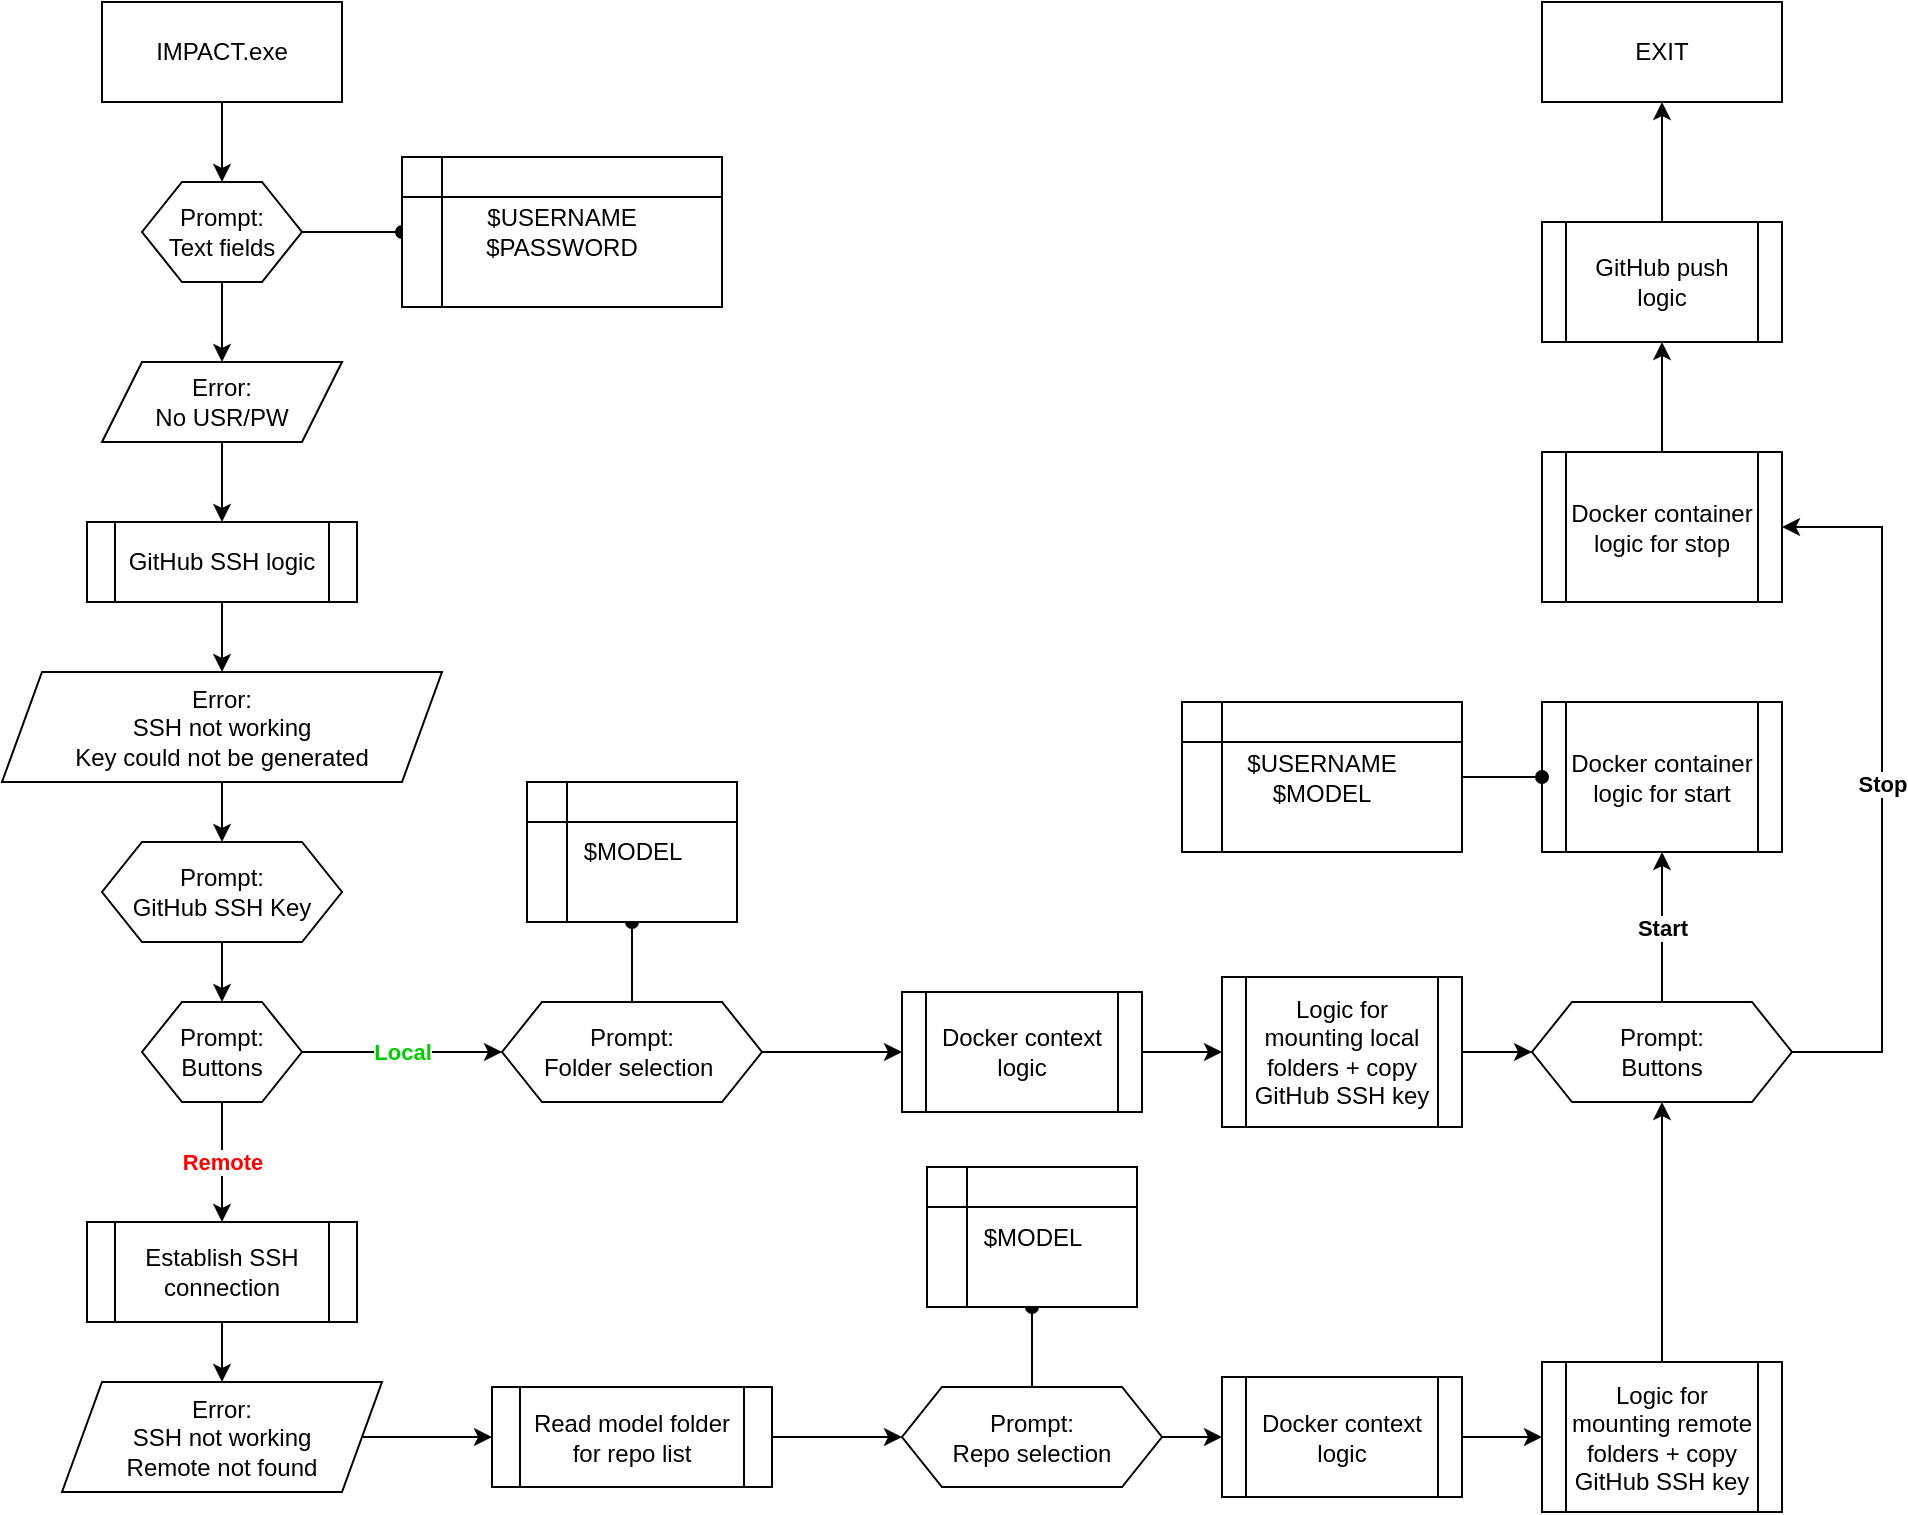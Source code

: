 <mxfile version="28.1.2">
  <diagram name="Page-1" id="9f46799a-70d6-7492-0946-bef42562c5a5">
    <mxGraphModel dx="1828" dy="1075" grid="1" gridSize="10" guides="1" tooltips="1" connect="1" arrows="1" fold="1" page="1" pageScale="1" pageWidth="1100" pageHeight="850" background="none" math="0" shadow="0">
      <root>
        <mxCell id="0" />
        <mxCell id="1" parent="0" />
        <mxCell id="jNEB7KIaW5zlR8YYvrXK-5" style="edgeStyle=orthogonalEdgeStyle;rounded=0;orthogonalLoop=1;jettySize=auto;html=1;entryX=0.5;entryY=0;entryDx=0;entryDy=0;" edge="1" parent="1" source="dJ8LJBeau_gsjaq7Ueh_-1" target="jNEB7KIaW5zlR8YYvrXK-11">
          <mxGeometry relative="1" as="geometry">
            <mxPoint x="140" y="150" as="targetPoint" />
          </mxGeometry>
        </mxCell>
        <mxCell id="dJ8LJBeau_gsjaq7Ueh_-1" value="IMPACT.exe" style="rounded=0;whiteSpace=wrap;html=1;" parent="1" vertex="1">
          <mxGeometry x="80" y="50" width="120" height="50" as="geometry" />
        </mxCell>
        <mxCell id="jNEB7KIaW5zlR8YYvrXK-6" value="Local" style="edgeStyle=orthogonalEdgeStyle;rounded=0;orthogonalLoop=1;jettySize=auto;html=1;exitX=1;exitY=0.5;exitDx=0;exitDy=0;entryX=0;entryY=0.5;entryDx=0;entryDy=0;fontStyle=1;fontColor=#00CC00;" edge="1" parent="1" source="jNEB7KIaW5zlR8YYvrXK-9" target="jNEB7KIaW5zlR8YYvrXK-18">
          <mxGeometry relative="1" as="geometry">
            <mxPoint x="280" y="575" as="targetPoint" />
            <mxPoint x="189.996" y="574.694" as="sourcePoint" />
          </mxGeometry>
        </mxCell>
        <mxCell id="jNEB7KIaW5zlR8YYvrXK-7" value="Remote" style="edgeStyle=orthogonalEdgeStyle;rounded=0;orthogonalLoop=1;jettySize=auto;html=1;exitX=0.5;exitY=1;exitDx=0;exitDy=0;fontStyle=1;fontColor=#FF0000;" edge="1" parent="1">
          <mxGeometry relative="1" as="geometry">
            <mxPoint x="140" y="660" as="targetPoint" />
            <mxPoint x="140" y="600" as="sourcePoint" />
          </mxGeometry>
        </mxCell>
        <mxCell id="jNEB7KIaW5zlR8YYvrXK-37" style="edgeStyle=orthogonalEdgeStyle;rounded=0;orthogonalLoop=1;jettySize=auto;html=1;entryX=0;entryY=0.5;entryDx=0;entryDy=0;" edge="1" parent="1" source="jNEB7KIaW5zlR8YYvrXK-8" target="jNEB7KIaW5zlR8YYvrXK-27">
          <mxGeometry relative="1" as="geometry" />
        </mxCell>
        <mxCell id="jNEB7KIaW5zlR8YYvrXK-8" value="Read model folder for repo list" style="shape=process;whiteSpace=wrap;html=1;backgroundOutline=1;" vertex="1" parent="1">
          <mxGeometry x="275" y="742.5" width="140" height="50" as="geometry" />
        </mxCell>
        <mxCell id="jNEB7KIaW5zlR8YYvrXK-9" value="Prompt:&lt;div&gt;Buttons&lt;/div&gt;" style="shape=hexagon;perimeter=hexagonPerimeter2;whiteSpace=wrap;html=1;fixedSize=1;" vertex="1" parent="1">
          <mxGeometry x="100" y="550" width="80" height="50" as="geometry" />
        </mxCell>
        <mxCell id="jNEB7KIaW5zlR8YYvrXK-44" style="edgeStyle=orthogonalEdgeStyle;rounded=0;orthogonalLoop=1;jettySize=auto;html=1;entryX=0;entryY=0.5;entryDx=0;entryDy=0;" edge="1" parent="1" source="jNEB7KIaW5zlR8YYvrXK-10" target="jNEB7KIaW5zlR8YYvrXK-43">
          <mxGeometry relative="1" as="geometry" />
        </mxCell>
        <mxCell id="jNEB7KIaW5zlR8YYvrXK-10" value="Docker context logic" style="shape=process;whiteSpace=wrap;html=1;backgroundOutline=1;" vertex="1" parent="1">
          <mxGeometry x="480" y="545" width="120" height="60" as="geometry" />
        </mxCell>
        <mxCell id="jNEB7KIaW5zlR8YYvrXK-12" style="edgeStyle=orthogonalEdgeStyle;rounded=0;orthogonalLoop=1;jettySize=auto;html=1;exitX=0.5;exitY=1;exitDx=0;exitDy=0;" edge="1" parent="1" source="jNEB7KIaW5zlR8YYvrXK-11" target="jNEB7KIaW5zlR8YYvrXK-15">
          <mxGeometry relative="1" as="geometry" />
        </mxCell>
        <mxCell id="jNEB7KIaW5zlR8YYvrXK-14" style="edgeStyle=orthogonalEdgeStyle;rounded=0;orthogonalLoop=1;jettySize=auto;html=1;endArrow=oval;endFill=1;" edge="1" parent="1" source="jNEB7KIaW5zlR8YYvrXK-11" target="jNEB7KIaW5zlR8YYvrXK-13">
          <mxGeometry relative="1" as="geometry" />
        </mxCell>
        <mxCell id="jNEB7KIaW5zlR8YYvrXK-11" value="Prompt:&lt;div&gt;Text fields&lt;/div&gt;" style="shape=hexagon;perimeter=hexagonPerimeter2;whiteSpace=wrap;html=1;fixedSize=1;" vertex="1" parent="1">
          <mxGeometry x="100" y="140" width="80" height="50" as="geometry" />
        </mxCell>
        <mxCell id="jNEB7KIaW5zlR8YYvrXK-13" value="$USERNAME&lt;div&gt;$PASSWORD&lt;/div&gt;" style="shape=internalStorage;whiteSpace=wrap;html=1;backgroundOutline=1;" vertex="1" parent="1">
          <mxGeometry x="230" y="127.5" width="160" height="75" as="geometry" />
        </mxCell>
        <mxCell id="jNEB7KIaW5zlR8YYvrXK-16" value="" style="edgeStyle=orthogonalEdgeStyle;rounded=0;orthogonalLoop=1;jettySize=auto;html=1;exitX=0.5;exitY=1;exitDx=0;exitDy=0;entryX=0.5;entryY=0;entryDx=0;entryDy=0;" edge="1" parent="1" source="jNEB7KIaW5zlR8YYvrXK-15" target="jNEB7KIaW5zlR8YYvrXK-21">
          <mxGeometry relative="1" as="geometry">
            <mxPoint x="140" y="320" as="targetPoint" />
          </mxGeometry>
        </mxCell>
        <mxCell id="jNEB7KIaW5zlR8YYvrXK-15" value="Error:&lt;div&gt;No USR/PW&lt;/div&gt;" style="shape=parallelogram;perimeter=parallelogramPerimeter;whiteSpace=wrap;html=1;fixedSize=1;" vertex="1" parent="1">
          <mxGeometry x="80" y="230" width="120" height="40" as="geometry" />
        </mxCell>
        <mxCell id="jNEB7KIaW5zlR8YYvrXK-38" style="edgeStyle=orthogonalEdgeStyle;rounded=0;orthogonalLoop=1;jettySize=auto;html=1;entryX=0;entryY=0.5;entryDx=0;entryDy=0;" edge="1" parent="1" source="jNEB7KIaW5zlR8YYvrXK-18" target="jNEB7KIaW5zlR8YYvrXK-10">
          <mxGeometry relative="1" as="geometry" />
        </mxCell>
        <mxCell id="jNEB7KIaW5zlR8YYvrXK-18" value="Prompt:&lt;div&gt;Folder selection&amp;nbsp;&lt;/div&gt;" style="shape=hexagon;perimeter=hexagonPerimeter2;whiteSpace=wrap;html=1;fixedSize=1;" vertex="1" parent="1">
          <mxGeometry x="280" y="550" width="130" height="50" as="geometry" />
        </mxCell>
        <mxCell id="jNEB7KIaW5zlR8YYvrXK-23" style="edgeStyle=orthogonalEdgeStyle;rounded=0;orthogonalLoop=1;jettySize=auto;html=1;entryX=0.5;entryY=0;entryDx=0;entryDy=0;" edge="1" parent="1" source="jNEB7KIaW5zlR8YYvrXK-21" target="jNEB7KIaW5zlR8YYvrXK-22">
          <mxGeometry relative="1" as="geometry" />
        </mxCell>
        <mxCell id="jNEB7KIaW5zlR8YYvrXK-21" value="GitHub SSH logic" style="shape=process;whiteSpace=wrap;html=1;backgroundOutline=1;" vertex="1" parent="1">
          <mxGeometry x="72.5" y="310" width="135" height="40" as="geometry" />
        </mxCell>
        <mxCell id="jNEB7KIaW5zlR8YYvrXK-24" style="edgeStyle=orthogonalEdgeStyle;rounded=0;orthogonalLoop=1;jettySize=auto;html=1;exitX=0.5;exitY=1;exitDx=0;exitDy=0;entryX=0.5;entryY=0;entryDx=0;entryDy=0;" edge="1" parent="1" source="jNEB7KIaW5zlR8YYvrXK-25" target="jNEB7KIaW5zlR8YYvrXK-9">
          <mxGeometry relative="1" as="geometry">
            <mxPoint x="160" y="560" as="sourcePoint" />
          </mxGeometry>
        </mxCell>
        <mxCell id="jNEB7KIaW5zlR8YYvrXK-26" style="edgeStyle=orthogonalEdgeStyle;rounded=0;orthogonalLoop=1;jettySize=auto;html=1;entryX=0.5;entryY=0;entryDx=0;entryDy=0;" edge="1" parent="1" source="jNEB7KIaW5zlR8YYvrXK-22" target="jNEB7KIaW5zlR8YYvrXK-25">
          <mxGeometry relative="1" as="geometry" />
        </mxCell>
        <mxCell id="jNEB7KIaW5zlR8YYvrXK-22" value="Error:&lt;div&gt;SSH not working&lt;/div&gt;&lt;div&gt;Key could not be generated&lt;/div&gt;" style="shape=parallelogram;perimeter=parallelogramPerimeter;whiteSpace=wrap;html=1;fixedSize=1;" vertex="1" parent="1">
          <mxGeometry x="30" y="385" width="220" height="55" as="geometry" />
        </mxCell>
        <mxCell id="jNEB7KIaW5zlR8YYvrXK-25" value="Prompt:&lt;div&gt;GitHub SSH Key&lt;/div&gt;" style="shape=hexagon;perimeter=hexagonPerimeter2;whiteSpace=wrap;html=1;fixedSize=1;" vertex="1" parent="1">
          <mxGeometry x="80" y="470" width="120" height="50" as="geometry" />
        </mxCell>
        <mxCell id="jNEB7KIaW5zlR8YYvrXK-40" style="edgeStyle=orthogonalEdgeStyle;rounded=0;orthogonalLoop=1;jettySize=auto;html=1;exitX=1;exitY=0.5;exitDx=0;exitDy=0;" edge="1" parent="1" source="jNEB7KIaW5zlR8YYvrXK-27" target="jNEB7KIaW5zlR8YYvrXK-39">
          <mxGeometry relative="1" as="geometry" />
        </mxCell>
        <mxCell id="jNEB7KIaW5zlR8YYvrXK-27" value="Prompt:&lt;div&gt;Repo selection&lt;/div&gt;" style="shape=hexagon;perimeter=hexagonPerimeter2;whiteSpace=wrap;html=1;fixedSize=1;" vertex="1" parent="1">
          <mxGeometry x="480" y="742.5" width="130" height="50" as="geometry" />
        </mxCell>
        <mxCell id="jNEB7KIaW5zlR8YYvrXK-31" style="edgeStyle=orthogonalEdgeStyle;rounded=0;orthogonalLoop=1;jettySize=auto;html=1;entryX=0.5;entryY=0;entryDx=0;entryDy=0;" edge="1" parent="1" source="jNEB7KIaW5zlR8YYvrXK-29" target="jNEB7KIaW5zlR8YYvrXK-30">
          <mxGeometry relative="1" as="geometry" />
        </mxCell>
        <mxCell id="jNEB7KIaW5zlR8YYvrXK-29" value="Establish SSH connection" style="shape=process;whiteSpace=wrap;html=1;backgroundOutline=1;" vertex="1" parent="1">
          <mxGeometry x="72.5" y="660" width="135" height="50" as="geometry" />
        </mxCell>
        <mxCell id="jNEB7KIaW5zlR8YYvrXK-32" style="edgeStyle=orthogonalEdgeStyle;rounded=0;orthogonalLoop=1;jettySize=auto;html=1;exitX=1;exitY=0.5;exitDx=0;exitDy=0;entryX=0;entryY=0.5;entryDx=0;entryDy=0;" edge="1" parent="1" source="jNEB7KIaW5zlR8YYvrXK-30" target="jNEB7KIaW5zlR8YYvrXK-8">
          <mxGeometry relative="1" as="geometry" />
        </mxCell>
        <mxCell id="jNEB7KIaW5zlR8YYvrXK-30" value="Error:&lt;div&gt;SSH not working&lt;/div&gt;&lt;div&gt;Remote not found&lt;/div&gt;" style="shape=parallelogram;perimeter=parallelogramPerimeter;whiteSpace=wrap;html=1;fixedSize=1;" vertex="1" parent="1">
          <mxGeometry x="60" y="740" width="160" height="55" as="geometry" />
        </mxCell>
        <mxCell id="jNEB7KIaW5zlR8YYvrXK-33" style="edgeStyle=orthogonalEdgeStyle;rounded=0;orthogonalLoop=1;jettySize=auto;html=1;endArrow=oval;endFill=1;exitX=0.5;exitY=0;exitDx=0;exitDy=0;entryX=0.5;entryY=1;entryDx=0;entryDy=0;" edge="1" target="jNEB7KIaW5zlR8YYvrXK-34" parent="1" source="jNEB7KIaW5zlR8YYvrXK-18">
          <mxGeometry relative="1" as="geometry">
            <mxPoint x="285" y="570" as="sourcePoint" />
          </mxGeometry>
        </mxCell>
        <mxCell id="jNEB7KIaW5zlR8YYvrXK-34" value="$MODEL" style="shape=internalStorage;whiteSpace=wrap;html=1;backgroundOutline=1;" vertex="1" parent="1">
          <mxGeometry x="292.5" y="440" width="105" height="70" as="geometry" />
        </mxCell>
        <mxCell id="jNEB7KIaW5zlR8YYvrXK-49" style="edgeStyle=orthogonalEdgeStyle;rounded=0;orthogonalLoop=1;jettySize=auto;html=1;entryX=0;entryY=0.5;entryDx=0;entryDy=0;" edge="1" parent="1" source="jNEB7KIaW5zlR8YYvrXK-39" target="jNEB7KIaW5zlR8YYvrXK-47">
          <mxGeometry relative="1" as="geometry" />
        </mxCell>
        <mxCell id="jNEB7KIaW5zlR8YYvrXK-39" value="Docker context logic" style="shape=process;whiteSpace=wrap;html=1;backgroundOutline=1;" vertex="1" parent="1">
          <mxGeometry x="640" y="737.5" width="120" height="60" as="geometry" />
        </mxCell>
        <mxCell id="jNEB7KIaW5zlR8YYvrXK-41" style="edgeStyle=orthogonalEdgeStyle;rounded=0;orthogonalLoop=1;jettySize=auto;html=1;endArrow=oval;endFill=1;exitX=0.5;exitY=0;exitDx=0;exitDy=0;entryX=0.5;entryY=1;entryDx=0;entryDy=0;" edge="1" target="jNEB7KIaW5zlR8YYvrXK-42" parent="1" source="jNEB7KIaW5zlR8YYvrXK-27">
          <mxGeometry relative="1" as="geometry">
            <mxPoint x="545" y="742.5" as="sourcePoint" />
          </mxGeometry>
        </mxCell>
        <mxCell id="jNEB7KIaW5zlR8YYvrXK-42" value="$MODEL" style="shape=internalStorage;whiteSpace=wrap;html=1;backgroundOutline=1;" vertex="1" parent="1">
          <mxGeometry x="492.5" y="632.5" width="105" height="70" as="geometry" />
        </mxCell>
        <mxCell id="jNEB7KIaW5zlR8YYvrXK-51" style="edgeStyle=orthogonalEdgeStyle;rounded=0;orthogonalLoop=1;jettySize=auto;html=1;exitX=1;exitY=0.5;exitDx=0;exitDy=0;entryX=0;entryY=0.5;entryDx=0;entryDy=0;" edge="1" parent="1" source="jNEB7KIaW5zlR8YYvrXK-43" target="jNEB7KIaW5zlR8YYvrXK-50">
          <mxGeometry relative="1" as="geometry" />
        </mxCell>
        <mxCell id="jNEB7KIaW5zlR8YYvrXK-43" value="Logic for mounting local folders + copy GitHub SSH key" style="shape=process;whiteSpace=wrap;html=1;backgroundOutline=1;" vertex="1" parent="1">
          <mxGeometry x="640" y="537.5" width="120" height="75" as="geometry" />
        </mxCell>
        <mxCell id="jNEB7KIaW5zlR8YYvrXK-52" style="edgeStyle=orthogonalEdgeStyle;rounded=0;orthogonalLoop=1;jettySize=auto;html=1;exitX=0.5;exitY=0;exitDx=0;exitDy=0;entryX=0.5;entryY=1;entryDx=0;entryDy=0;" edge="1" parent="1" source="jNEB7KIaW5zlR8YYvrXK-47" target="jNEB7KIaW5zlR8YYvrXK-50">
          <mxGeometry relative="1" as="geometry" />
        </mxCell>
        <mxCell id="jNEB7KIaW5zlR8YYvrXK-47" value="Logic for mounting remote folders + copy GitHub SSH key" style="shape=process;whiteSpace=wrap;html=1;backgroundOutline=1;" vertex="1" parent="1">
          <mxGeometry x="800" y="730" width="120" height="75" as="geometry" />
        </mxCell>
        <mxCell id="jNEB7KIaW5zlR8YYvrXK-53" value="Start" style="edgeStyle=orthogonalEdgeStyle;rounded=0;orthogonalLoop=1;jettySize=auto;html=1;exitX=0.5;exitY=0;exitDx=0;exitDy=0;entryX=0.5;entryY=1;entryDx=0;entryDy=0;fontStyle=1" edge="1" parent="1" source="jNEB7KIaW5zlR8YYvrXK-50" target="jNEB7KIaW5zlR8YYvrXK-55">
          <mxGeometry relative="1" as="geometry">
            <mxPoint x="890" y="480" as="targetPoint" />
            <mxPoint x="859.62" y="550" as="sourcePoint" />
          </mxGeometry>
        </mxCell>
        <mxCell id="jNEB7KIaW5zlR8YYvrXK-60" value="Stop" style="edgeStyle=orthogonalEdgeStyle;rounded=0;orthogonalLoop=1;jettySize=auto;html=1;exitX=1;exitY=0.5;exitDx=0;exitDy=0;entryX=1;entryY=0.5;entryDx=0;entryDy=0;fontStyle=1" edge="1" parent="1" source="jNEB7KIaW5zlR8YYvrXK-50" target="jNEB7KIaW5zlR8YYvrXK-59">
          <mxGeometry relative="1" as="geometry">
            <Array as="points">
              <mxPoint x="970" y="575" />
              <mxPoint x="970" y="313" />
            </Array>
          </mxGeometry>
        </mxCell>
        <mxCell id="jNEB7KIaW5zlR8YYvrXK-50" value="Prompt:&lt;div&gt;Buttons&lt;/div&gt;" style="shape=hexagon;perimeter=hexagonPerimeter2;whiteSpace=wrap;html=1;fixedSize=1;" vertex="1" parent="1">
          <mxGeometry x="795" y="550" width="130" height="50" as="geometry" />
        </mxCell>
        <mxCell id="jNEB7KIaW5zlR8YYvrXK-55" value="Docker container logic for start" style="shape=process;whiteSpace=wrap;html=1;backgroundOutline=1;" vertex="1" parent="1">
          <mxGeometry x="800" y="400" width="120" height="75" as="geometry" />
        </mxCell>
        <mxCell id="jNEB7KIaW5zlR8YYvrXK-58" style="edgeStyle=orthogonalEdgeStyle;rounded=0;orthogonalLoop=1;jettySize=auto;html=1;entryX=0;entryY=0.5;entryDx=0;entryDy=0;endArrow=oval;endFill=1;" edge="1" parent="1" source="jNEB7KIaW5zlR8YYvrXK-57" target="jNEB7KIaW5zlR8YYvrXK-55">
          <mxGeometry relative="1" as="geometry" />
        </mxCell>
        <mxCell id="jNEB7KIaW5zlR8YYvrXK-57" value="$USERNAME&lt;div&gt;$MODEL&lt;/div&gt;" style="shape=internalStorage;whiteSpace=wrap;html=1;backgroundOutline=1;" vertex="1" parent="1">
          <mxGeometry x="620" y="400" width="140" height="75" as="geometry" />
        </mxCell>
        <mxCell id="jNEB7KIaW5zlR8YYvrXK-62" style="edgeStyle=orthogonalEdgeStyle;rounded=0;orthogonalLoop=1;jettySize=auto;html=1;exitX=0.5;exitY=0;exitDx=0;exitDy=0;entryX=0.5;entryY=1;entryDx=0;entryDy=0;" edge="1" parent="1" source="jNEB7KIaW5zlR8YYvrXK-59" target="jNEB7KIaW5zlR8YYvrXK-61">
          <mxGeometry relative="1" as="geometry" />
        </mxCell>
        <mxCell id="jNEB7KIaW5zlR8YYvrXK-59" value="Docker container logic for stop" style="shape=process;whiteSpace=wrap;html=1;backgroundOutline=1;" vertex="1" parent="1">
          <mxGeometry x="800" y="275" width="120" height="75" as="geometry" />
        </mxCell>
        <mxCell id="jNEB7KIaW5zlR8YYvrXK-66" style="edgeStyle=orthogonalEdgeStyle;rounded=0;orthogonalLoop=1;jettySize=auto;html=1;exitX=0.5;exitY=0;exitDx=0;exitDy=0;entryX=0.5;entryY=1;entryDx=0;entryDy=0;" edge="1" parent="1" source="jNEB7KIaW5zlR8YYvrXK-61" target="jNEB7KIaW5zlR8YYvrXK-64">
          <mxGeometry relative="1" as="geometry" />
        </mxCell>
        <mxCell id="jNEB7KIaW5zlR8YYvrXK-61" value="GitHub push logic" style="shape=process;whiteSpace=wrap;html=1;backgroundOutline=1;" vertex="1" parent="1">
          <mxGeometry x="800" y="160" width="120" height="60" as="geometry" />
        </mxCell>
        <mxCell id="jNEB7KIaW5zlR8YYvrXK-64" value="EXIT" style="rounded=0;whiteSpace=wrap;html=1;" vertex="1" parent="1">
          <mxGeometry x="800" y="50" width="120" height="50" as="geometry" />
        </mxCell>
      </root>
    </mxGraphModel>
  </diagram>
</mxfile>

